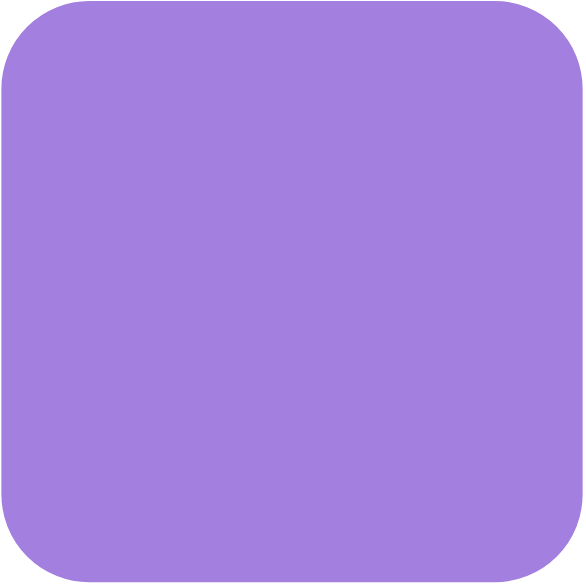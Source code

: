 <mxfile version="24.7.5">
  <diagram name="favicon" id="OPXo733A4RmniEwm26v5">
    <mxGraphModel dx="954" dy="717" grid="1" gridSize="10" guides="1" tooltips="1" connect="1" arrows="1" fold="1" page="1" pageScale="1" pageWidth="850" pageHeight="1100" math="0" shadow="0">
      <root>
        <mxCell id="5h8krlXthXOnOWHfUeTl-0" />
        <mxCell id="5h8krlXthXOnOWHfUeTl-1" parent="5h8krlXthXOnOWHfUeTl-0" />
        <mxCell id="5h8krlXthXOnOWHfUeTl-2" value="" style="whiteSpace=wrap;html=1;aspect=fixed;rounded=1;rotation=0;fillColor=#A37FDF;strokeColor=#A37FDF;" vertex="1" parent="5h8krlXthXOnOWHfUeTl-1">
          <mxGeometry x="215.19" y="250" width="289.63" height="289.63" as="geometry" />
        </mxCell>
        <mxCell id="5h8krlXthXOnOWHfUeTl-3" value="" style="shape=image;html=1;verticalAlign=top;verticalLabelPosition=bottom;labelBackgroundColor=#ffffff;imageAspect=0;aspect=fixed;image=https://cdn0.iconfinder.com/data/icons/eon-social-media-contact-info-2/32/world_www_web_website-128.png;imageBorder=none;fontColor=default;rotation=0;imageBackground=none;fillStyle=solid;shadow=0;" vertex="1" parent="5h8krlXthXOnOWHfUeTl-1">
          <mxGeometry x="235.01" y="269.82" width="250" height="250" as="geometry" />
        </mxCell>
      </root>
    </mxGraphModel>
  </diagram>
</mxfile>
